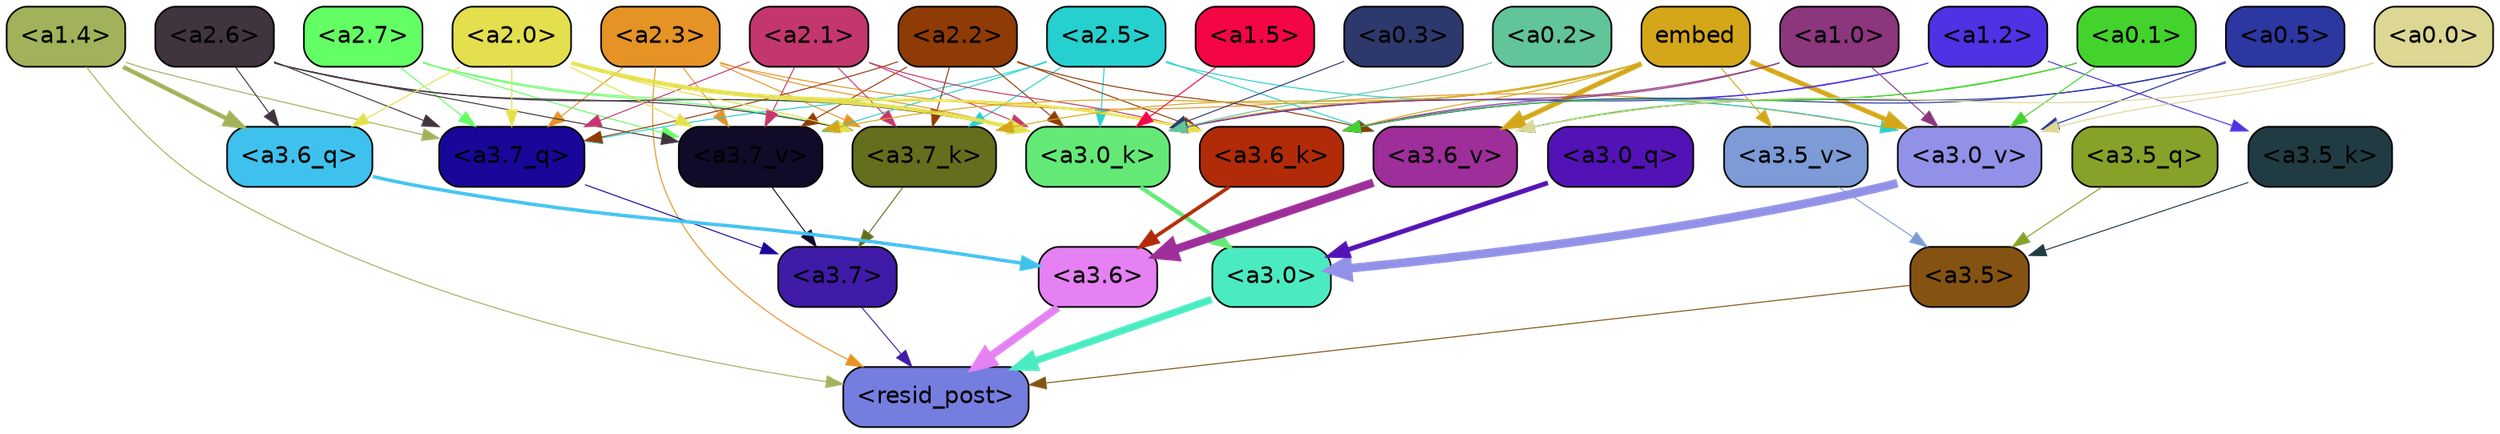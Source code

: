 strict digraph "" {
	graph [bgcolor=transparent,
		layout=dot,
		overlap=false,
		splines=true
	];
	"<a3.7>"	[color=black,
		fillcolor="#3f1ba7",
		fontname=Helvetica,
		shape=box,
		style="filled, rounded"];
	"<resid_post>"	[color=black,
		fillcolor="#757edf",
		fontname=Helvetica,
		shape=box,
		style="filled, rounded"];
	"<a3.7>" -> "<resid_post>"	[color="#3f1ba7",
		penwidth=0.6];
	"<a3.6>"	[color=black,
		fillcolor="#e581f3",
		fontname=Helvetica,
		shape=box,
		style="filled, rounded"];
	"<a3.6>" -> "<resid_post>"	[color="#e581f3",
		penwidth=4.6696330308914185];
	"<a3.5>"	[color=black,
		fillcolor="#845312",
		fontname=Helvetica,
		shape=box,
		style="filled, rounded"];
	"<a3.5>" -> "<resid_post>"	[color="#845312",
		penwidth=0.6];
	"<a3.0>"	[color=black,
		fillcolor="#4bebc1",
		fontname=Helvetica,
		shape=box,
		style="filled, rounded"];
	"<a3.0>" -> "<resid_post>"	[color="#4bebc1",
		penwidth=4.282557368278503];
	"<a2.3>"	[color=black,
		fillcolor="#e59325",
		fontname=Helvetica,
		shape=box,
		style="filled, rounded"];
	"<a2.3>" -> "<resid_post>"	[color="#e59325",
		penwidth=0.6];
	"<a3.7_q>"	[color=black,
		fillcolor="#190799",
		fontname=Helvetica,
		shape=box,
		style="filled, rounded"];
	"<a2.3>" -> "<a3.7_q>"	[color="#e59325",
		penwidth=0.6];
	"<a3.7_k>"	[color=black,
		fillcolor="#656e1d",
		fontname=Helvetica,
		shape=box,
		style="filled, rounded"];
	"<a2.3>" -> "<a3.7_k>"	[color="#e59325",
		penwidth=0.6];
	"<a3.0_k>"	[color=black,
		fillcolor="#64e977",
		fontname=Helvetica,
		shape=box,
		style="filled, rounded"];
	"<a2.3>" -> "<a3.0_k>"	[color="#e59325",
		penwidth=0.6];
	"<a3.7_v>"	[color=black,
		fillcolor="#110a29",
		fontname=Helvetica,
		shape=box,
		style="filled, rounded"];
	"<a2.3>" -> "<a3.7_v>"	[color="#e59325",
		penwidth=0.6];
	"<a3.0_v>"	[color=black,
		fillcolor="#9191e7",
		fontname=Helvetica,
		shape=box,
		style="filled, rounded"];
	"<a2.3>" -> "<a3.0_v>"	[color="#e59325",
		penwidth=0.6];
	"<a1.4>"	[color=black,
		fillcolor="#a1b25a",
		fontname=Helvetica,
		shape=box,
		style="filled, rounded"];
	"<a1.4>" -> "<resid_post>"	[color="#a1b25a",
		penwidth=0.6];
	"<a1.4>" -> "<a3.7_q>"	[color="#a1b25a",
		penwidth=0.6];
	"<a3.6_q>"	[color=black,
		fillcolor="#3fc1ee",
		fontname=Helvetica,
		shape=box,
		style="filled, rounded"];
	"<a1.4>" -> "<a3.6_q>"	[color="#a1b25a",
		penwidth=2.6073555648326874];
	"<a3.7_q>" -> "<a3.7>"	[color="#190799",
		penwidth=0.6];
	"<a3.6_q>" -> "<a3.6>"	[color="#3fc1ee",
		penwidth=2.03758105635643];
	"<a3.5_q>"	[color=black,
		fillcolor="#87a229",
		fontname=Helvetica,
		shape=box,
		style="filled, rounded"];
	"<a3.5_q>" -> "<a3.5>"	[color="#87a229",
		penwidth=0.6];
	"<a3.0_q>"	[color=black,
		fillcolor="#5312b6",
		fontname=Helvetica,
		shape=box,
		style="filled, rounded"];
	"<a3.0_q>" -> "<a3.0>"	[color="#5312b6",
		penwidth=2.8638100624084473];
	"<a3.7_k>" -> "<a3.7>"	[color="#656e1d",
		penwidth=0.6];
	"<a3.6_k>"	[color=black,
		fillcolor="#b12b09",
		fontname=Helvetica,
		shape=box,
		style="filled, rounded"];
	"<a3.6_k>" -> "<a3.6>"	[color="#b12b09",
		penwidth=2.174198240041733];
	"<a3.5_k>"	[color=black,
		fillcolor="#213b43",
		fontname=Helvetica,
		shape=box,
		style="filled, rounded"];
	"<a3.5_k>" -> "<a3.5>"	[color="#213b43",
		penwidth=0.6];
	"<a3.0_k>" -> "<a3.0>"	[color="#64e977",
		penwidth=2.6274144649505615];
	"<a3.7_v>" -> "<a3.7>"	[color="#110a29",
		penwidth=0.6];
	"<a3.6_v>"	[color=black,
		fillcolor="#9e2e99",
		fontname=Helvetica,
		shape=box,
		style="filled, rounded"];
	"<a3.6_v>" -> "<a3.6>"	[color="#9e2e99",
		penwidth=5.002329230308533];
	"<a3.5_v>"	[color=black,
		fillcolor="#7c9bd7",
		fontname=Helvetica,
		shape=box,
		style="filled, rounded"];
	"<a3.5_v>" -> "<a3.5>"	[color="#7c9bd7",
		penwidth=0.6];
	"<a3.0_v>" -> "<a3.0>"	[color="#9191e7",
		penwidth=5.188832879066467];
	"<a2.7>"	[color=black,
		fillcolor="#64fe65",
		fontname=Helvetica,
		shape=box,
		style="filled, rounded"];
	"<a2.7>" -> "<a3.7_q>"	[color="#64fe65",
		penwidth=0.6];
	"<a2.7>" -> "<a3.7_k>"	[color="#64fe65",
		penwidth=0.6];
	"<a2.7>" -> "<a3.0_k>"	[color="#64fe65",
		penwidth=0.6];
	"<a2.7>" -> "<a3.7_v>"	[color="#64fe65",
		penwidth=0.6];
	"<a2.6>"	[color=black,
		fillcolor="#40343e",
		fontname=Helvetica,
		shape=box,
		style="filled, rounded"];
	"<a2.6>" -> "<a3.7_q>"	[color="#40343e",
		penwidth=0.6];
	"<a2.6>" -> "<a3.6_q>"	[color="#40343e",
		penwidth=0.6];
	"<a2.6>" -> "<a3.7_k>"	[color="#40343e",
		penwidth=0.6];
	"<a2.6>" -> "<a3.0_k>"	[color="#40343e",
		penwidth=0.6];
	"<a2.6>" -> "<a3.7_v>"	[color="#40343e",
		penwidth=0.6];
	"<a2.5>"	[color=black,
		fillcolor="#26d0cf",
		fontname=Helvetica,
		shape=box,
		style="filled, rounded"];
	"<a2.5>" -> "<a3.7_q>"	[color="#26d0cf",
		penwidth=0.6];
	"<a2.5>" -> "<a3.7_k>"	[color="#26d0cf",
		penwidth=0.6];
	"<a2.5>" -> "<a3.0_k>"	[color="#26d0cf",
		penwidth=0.6];
	"<a2.5>" -> "<a3.7_v>"	[color="#26d0cf",
		penwidth=0.6];
	"<a2.5>" -> "<a3.6_v>"	[color="#26d0cf",
		penwidth=0.6];
	"<a2.5>" -> "<a3.0_v>"	[color="#26d0cf",
		penwidth=0.6];
	"<a2.2>"	[color=black,
		fillcolor="#8f3b06",
		fontname=Helvetica,
		shape=box,
		style="filled, rounded"];
	"<a2.2>" -> "<a3.7_q>"	[color="#8f3b06",
		penwidth=0.6];
	"<a2.2>" -> "<a3.7_k>"	[color="#8f3b06",
		penwidth=0.6];
	"<a2.2>" -> "<a3.6_k>"	[color="#8f3b06",
		penwidth=0.6];
	"<a2.2>" -> "<a3.0_k>"	[color="#8f3b06",
		penwidth=0.6];
	"<a2.2>" -> "<a3.7_v>"	[color="#8f3b06",
		penwidth=0.6];
	"<a2.2>" -> "<a3.6_v>"	[color="#8f3b06",
		penwidth=0.6];
	"<a2.1>"	[color=black,
		fillcolor="#c3376e",
		fontname=Helvetica,
		shape=box,
		style="filled, rounded"];
	"<a2.1>" -> "<a3.7_q>"	[color="#c3376e",
		penwidth=0.6];
	"<a2.1>" -> "<a3.7_k>"	[color="#c3376e",
		penwidth=0.6];
	"<a2.1>" -> "<a3.6_k>"	[color="#c3376e",
		penwidth=0.6];
	"<a2.1>" -> "<a3.0_k>"	[color="#c3376e",
		penwidth=0.6];
	"<a2.1>" -> "<a3.7_v>"	[color="#c3376e",
		penwidth=0.6];
	"<a2.0>"	[color=black,
		fillcolor="#e4df4d",
		fontname=Helvetica,
		shape=box,
		style="filled, rounded"];
	"<a2.0>" -> "<a3.7_q>"	[color="#e4df4d",
		penwidth=0.6];
	"<a2.0>" -> "<a3.6_q>"	[color="#e4df4d",
		penwidth=0.6];
	"<a2.0>" -> "<a3.7_k>"	[color="#e4df4d",
		penwidth=0.6];
	"<a2.0>" -> "<a3.6_k>"	[color="#e4df4d",
		penwidth=1.5568191409111023];
	"<a2.0>" -> "<a3.0_k>"	[color="#e4df4d",
		penwidth=2.270527422428131];
	"<a2.0>" -> "<a3.7_v>"	[color="#e4df4d",
		penwidth=0.6];
	embed	[color=black,
		fillcolor="#d4a71a",
		fontname=Helvetica,
		shape=box,
		style="filled, rounded"];
	embed -> "<a3.7_k>"	[color="#d4a71a",
		penwidth=0.6];
	embed -> "<a3.6_k>"	[color="#d4a71a",
		penwidth=0.6];
	embed -> "<a3.0_k>"	[color="#d4a71a",
		penwidth=0.6];
	embed -> "<a3.7_v>"	[color="#d4a71a",
		penwidth=0.6];
	embed -> "<a3.6_v>"	[color="#d4a71a",
		penwidth=2.9588699340820312];
	embed -> "<a3.5_v>"	[color="#d4a71a",
		penwidth=0.6];
	embed -> "<a3.0_v>"	[color="#d4a71a",
		penwidth=2.8686431646347046];
	"<a1.2>"	[color=black,
		fillcolor="#4e32e3",
		fontname=Helvetica,
		shape=box,
		style="filled, rounded"];
	"<a1.2>" -> "<a3.6_k>"	[color="#4e32e3",
		penwidth=0.6];
	"<a1.2>" -> "<a3.5_k>"	[color="#4e32e3",
		penwidth=0.6];
	"<a1.2>" -> "<a3.0_k>"	[color="#4e32e3",
		penwidth=0.6];
	"<a1.0>"	[color=black,
		fillcolor="#8c367d",
		fontname=Helvetica,
		shape=box,
		style="filled, rounded"];
	"<a1.0>" -> "<a3.6_k>"	[color="#8c367d",
		penwidth=0.6];
	"<a1.0>" -> "<a3.0_k>"	[color="#8c367d",
		penwidth=0.6];
	"<a1.0>" -> "<a3.0_v>"	[color="#8c367d",
		penwidth=0.6];
	"<a0.5>"	[color=black,
		fillcolor="#2c37a1",
		fontname=Helvetica,
		shape=box,
		style="filled, rounded"];
	"<a0.5>" -> "<a3.6_k>"	[color="#2c37a1",
		penwidth=0.6];
	"<a0.5>" -> "<a3.6_v>"	[color="#2c37a1",
		penwidth=0.6];
	"<a0.5>" -> "<a3.0_v>"	[color="#2c37a1",
		penwidth=0.6421224474906921];
	"<a0.1>"	[color=black,
		fillcolor="#44d22c",
		fontname=Helvetica,
		shape=box,
		style="filled, rounded"];
	"<a0.1>" -> "<a3.6_k>"	[color="#44d22c",
		penwidth=0.6];
	"<a0.1>" -> "<a3.6_v>"	[color="#44d22c",
		penwidth=0.6];
	"<a0.1>" -> "<a3.0_v>"	[color="#44d22c",
		penwidth=0.6];
	"<a1.5>"	[color=black,
		fillcolor="#f30643",
		fontname=Helvetica,
		shape=box,
		style="filled, rounded"];
	"<a1.5>" -> "<a3.0_k>"	[color="#f30643",
		penwidth=0.6];
	"<a0.3>"	[color=black,
		fillcolor="#2d396d",
		fontname=Helvetica,
		shape=box,
		style="filled, rounded"];
	"<a0.3>" -> "<a3.0_k>"	[color="#2d396d",
		penwidth=0.6];
	"<a0.2>"	[color=black,
		fillcolor="#62c499",
		fontname=Helvetica,
		shape=box,
		style="filled, rounded"];
	"<a0.2>" -> "<a3.0_k>"	[color="#62c499",
		penwidth=0.6];
	"<a0.0>"	[color=black,
		fillcolor="#ddd794",
		fontname=Helvetica,
		shape=box,
		style="filled, rounded"];
	"<a0.0>" -> "<a3.6_v>"	[color="#ddd794",
		penwidth=0.6];
	"<a0.0>" -> "<a3.0_v>"	[color="#ddd794",
		penwidth=0.6];
}
